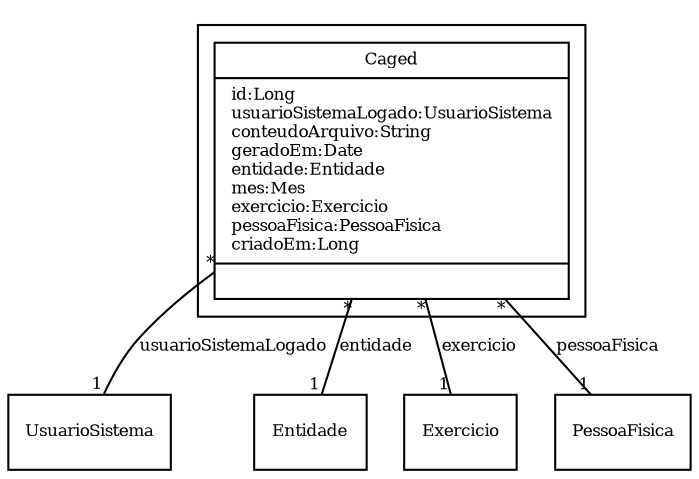 digraph G{
fontname = "Times-Roman"
fontsize = 8

node [
        fontname = "Times-Roman"
        fontsize = 8
        shape = "record"
]

edge [
        fontname = "Times-Roman"
        fontsize = 8
]

subgraph clusterARQUIVO_CAGED
{
Caged [label = "{Caged|id:Long\lusuarioSistemaLogado:UsuarioSistema\lconteudoArquivo:String\lgeradoEm:Date\lentidade:Entidade\lmes:Mes\lexercicio:Exercicio\lpessoaFisica:PessoaFisica\lcriadoEm:Long\l|\l}"]
}
edge [arrowhead = "none" headlabel = "1" taillabel = "*"] Caged -> UsuarioSistema [label = "usuarioSistemaLogado"]
edge [arrowhead = "none" headlabel = "1" taillabel = "*"] Caged -> Entidade [label = "entidade"]
edge [arrowhead = "none" headlabel = "1" taillabel = "*"] Caged -> Exercicio [label = "exercicio"]
edge [arrowhead = "none" headlabel = "1" taillabel = "*"] Caged -> PessoaFisica [label = "pessoaFisica"]
}
